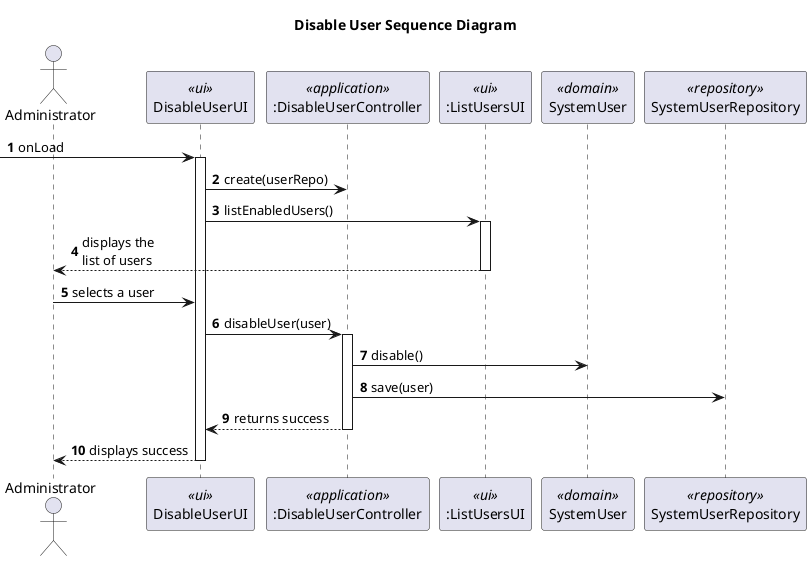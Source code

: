 @startuml

title Disable User Sequence Diagram

autonumber
actor Administrator as ADM
participant "DisableUserUI" as UI <<ui>>
participant ":DisableUserController" as CTRL <<application>>
participant ":ListUsersUI" as LUI <<ui>>
participant "SystemUser" as User <<domain>>
participant "SystemUserRepository" as REPO <<repository>>


-> UI : onLoad
activate UI
UI -> CTRL : create(userRepo)
UI -> LUI: listEnabledUsers()
activate LUI
LUI --> ADM : displays the \nlist of users
deactivate LUI
ADM -> UI : selects a user
UI -> CTRL : disableUser(user)
activate CTRL
CTRL -> User : disable()
CTRL -> REPO : save(user)
CTRL --> UI : returns success
deactivate CTRL
UI --> ADM : displays success
deactivate UI


@enduml
